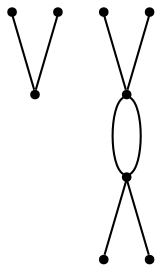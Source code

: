 graph {
  node [shape=point,comment="{\"directed\":false,\"doi\":\"10.4230/LIPIcs.GD.2024.34\",\"figure\":\"4 (1)\"}"]

  v0 [pos="1930.9652046492965,1867.383085723613"]
  v1 [pos="1814.2663962208765,1817.381304888169"]
  v2 [pos="1814.2663962208765,1950.71938711602"]
  v3 [pos="1964.307721343131,1884.0503460020946"]
  v4 [pos="1697.567587792456,1850.7158254451317"]
  v5 [pos="1697.567587792456,1917.3848665590572"]
  v6 [pos="1630.8825544047872,1884.0503460020946"]
  v7 [pos="1814.2663962208762,1917.3848665590572"]
  v8 [pos="1814.2663962208765,1850.7158254451317"]

  v0 -- v1 [id="-1",pos="1930.9652046492965,1867.383085723613 1964.307753141033,1817.381304888169 1997.6502698348672,1834.0485651666504 2008.765798776623,1859.0494555843725 2019.877257586946,1884.0503460020946 2008.765798776623,1917.3848665590572 1986.5347408931116,1931.2728937393445 1964.307753141033,1945.1649900749733 1930.9652364471985,1939.6065238785852 1905.9583489268227,1903.49683937877 1880.951461406447,1867.383085723613 1864.2802030595296,1800.7140446096876 1814.2663962208765,1817.381304888169"]
  v6 -- v3 [id="-2",pos="1630.8825544047872,1884.0503460020946 1964.307721343131,1884.0503460020946 1964.307721343131,1884.0503460020946 1964.307721343131,1884.0503460020946"]
  v5 -- v3 [id="-3",pos="1697.567587792456,1917.3848665590572 1764.2526529780266,2050.722948786908 1897.6227197533642,2050.722948786908 1964.307721343131,1884.0503460020946"]
  v4 -- v3 [id="-4",pos="1697.567587792456,1850.7158254451317 1764.2526529780266,1717.3777432172808 1897.6227197533642,1717.3777432172808 1964.307721343131,1884.0503460020946"]
  v3 -- v6 [id="-5",pos="1964.307721343131,1884.0503460020946 1997.6502698348672,1967.3866473945013 1897.6227197533642,2034.0556885084268 1797.595169671861,2034.0556885084268 1697.567619590358,2034.0556885084268 1597.5400695088547,1967.3866473945013 1630.8825544047872,1884.0503460020946"]
  v2 -- v1 [id="-6",pos="1814.2663962208765,1950.71938711602 1758.696923572865,1906.2720033216226 1758.696923572865,1861.8286886825665 1814.2663962208765,1817.381304888169"]
  v6 -- v7 [id="-7",pos="1630.8825544047872,1884.0503460020946 1653.109573954768,1950.71938711602 1714.238877937275,1961.8322503534546 1814.2663962208762,1917.3848665590572"]
  v6 -- v8 [id="-8",pos="1630.8825544047872,1884.0503460020946 1653.109573954768,1817.381304888169 1714.238877937275,1806.2684416507343 1814.2663962208765,1850.7158254451317"]
}